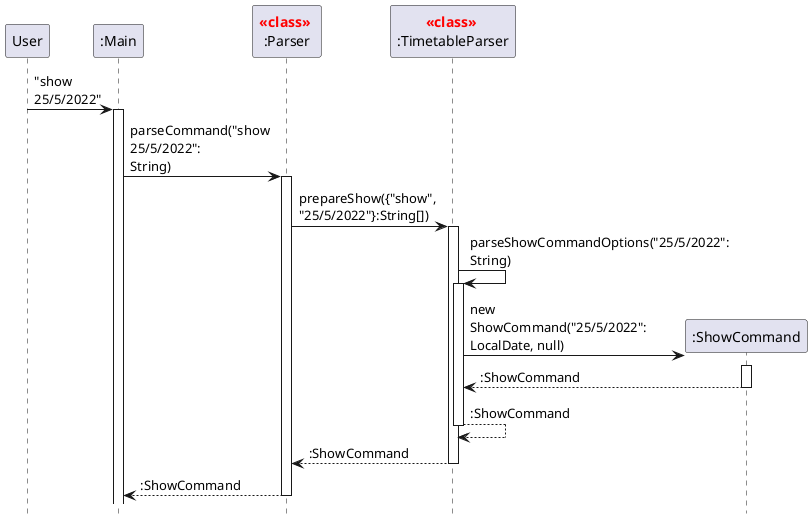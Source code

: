@startuml

skinparam maxMessageSize 100

hide footbox

participant User as User
participant ":Main" as Main
participant "<font color=red>**<<class>>** \n:Parser" as Parser
participant "<font color=red>**<<class>>** \n:TimetableParser" as TimetableParser
participant ":ShowCommand" as ShowCommand

User -> Main: "show 25/5/2022"

activate Main

Main -> Parser: parseCommand("show 25/5/2022": String)
activate Parser

Parser -> TimetableParser: prepareShow({"show", "25/5/2022"}:String[])
activate TimetableParser

TimetableParser -> TimetableParser: parseShowCommandOptions("25/5/2022": String)
activate TimetableParser

create ShowCommand
TimetableParser -> ShowCommand: new ShowCommand("25/5/2022": LocalDate, null)

activate ShowCommand

ShowCommand --> TimetableParser: :ShowCommand
deactivate ShowCommand

TimetableParser --> TimetableParser: :ShowCommand
deactivate TimetableParser

TimetableParser --> Parser: :ShowCommand
deactivate TimetableParser


Parser --> Main: :ShowCommand
deactivate Parser




@enduml